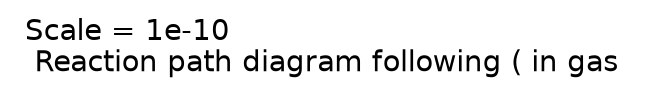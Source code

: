 digraph reaction_paths {
center=1;
 label = "Scale = 1e-10\l Reaction path diagram following ( in gas";
 fontname = "Helvetica";
}
